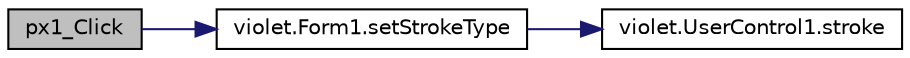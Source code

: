 digraph "px1_Click"
{
 // LATEX_PDF_SIZE
  edge [fontname="Helvetica",fontsize="10",labelfontname="Helvetica",labelfontsize="10"];
  node [fontname="Helvetica",fontsize="10",shape=record];
  rankdir="LR";
  Node222 [label="px1_Click",height=0.2,width=0.4,color="black", fillcolor="grey75", style="filled", fontcolor="black",tooltip=" "];
  Node222 -> Node223 [color="midnightblue",fontsize="10",style="solid",fontname="Helvetica"];
  Node223 [label="violet.Form1.setStrokeType",height=0.2,width=0.4,color="black", fillcolor="white", style="filled",URL="$classviolet_1_1Form1.html#a14331243b0008fce34d1497525290635",tooltip="設定線條粗細"];
  Node223 -> Node224 [color="midnightblue",fontsize="10",style="solid",fontname="Helvetica"];
  Node224 [label="violet.UserControl1.stroke",height=0.2,width=0.4,color="black", fillcolor="white", style="filled",URL="$classviolet_1_1UserControl1.html#ae2a2041bd586a0c4357320c6d19964bd",tooltip=" "];
}
